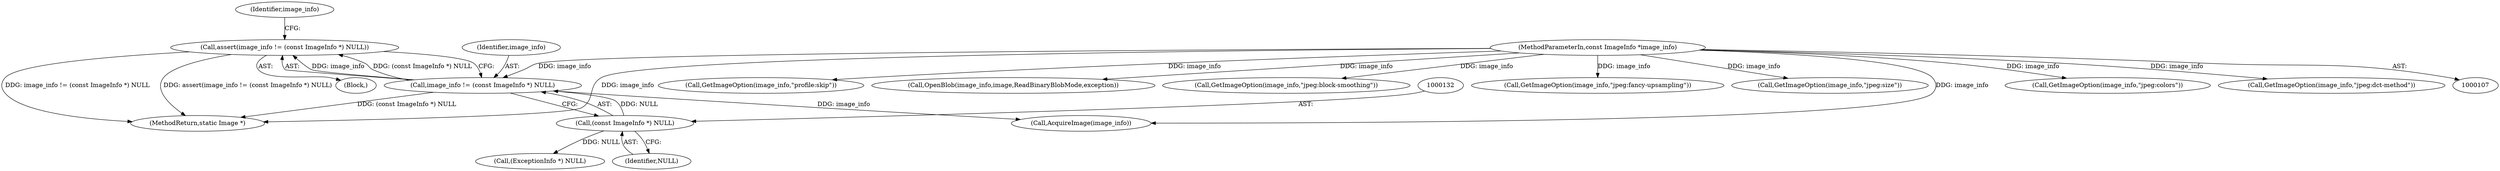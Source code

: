 digraph "0_ImageMagick_f6e9d0d9955e85bdd7540b251cd50d598dacc5e6_29@API" {
"1000128" [label="(Call,assert(image_info != (const ImageInfo *) NULL))"];
"1000129" [label="(Call,image_info != (const ImageInfo *) NULL)"];
"1000108" [label="(MethodParameterIn,const ImageInfo *image_info)"];
"1000131" [label="(Call,(const ImageInfo *) NULL)"];
"1000128" [label="(Call,assert(image_info != (const ImageInfo *) NULL))"];
"1000320" [label="(Call,GetImageOption(image_info,\"profile:skip\"))"];
"1000179" [label="(Call,OpenBlob(image_info,image,ReadBinaryBlobMode,exception))"];
"1001807" [label="(MethodReturn,static Image *)"];
"1000697" [label="(Call,GetImageOption(image_info,\"jpeg:block-smoothing\"))"];
"1000806" [label="(Call,GetImageOption(image_info,\"jpeg:fancy-upsampling\"))"];
"1000131" [label="(Call,(const ImageInfo *) NULL)"];
"1000158" [label="(Call,(ExceptionInfo *) NULL)"];
"1000133" [label="(Identifier,NULL)"];
"1000108" [label="(MethodParameterIn,const ImageInfo *image_info)"];
"1000130" [label="(Identifier,image_info)"];
"1000490" [label="(Call,GetImageOption(image_info,\"jpeg:size\"))"];
"1000129" [label="(Call,image_info != (const ImageInfo *) NULL)"];
"1000137" [label="(Identifier,image_info)"];
"1000110" [label="(Block,)"];
"1000175" [label="(Call,AcquireImage(image_info))"];
"1000672" [label="(Call,GetImageOption(image_info,\"jpeg:colors\"))"];
"1000724" [label="(Call,GetImageOption(image_info,\"jpeg:dct-method\"))"];
"1000128" -> "1000110"  [label="AST: "];
"1000128" -> "1000129"  [label="CFG: "];
"1000129" -> "1000128"  [label="AST: "];
"1000137" -> "1000128"  [label="CFG: "];
"1000128" -> "1001807"  [label="DDG: image_info != (const ImageInfo *) NULL"];
"1000128" -> "1001807"  [label="DDG: assert(image_info != (const ImageInfo *) NULL)"];
"1000129" -> "1000128"  [label="DDG: image_info"];
"1000129" -> "1000128"  [label="DDG: (const ImageInfo *) NULL"];
"1000129" -> "1000131"  [label="CFG: "];
"1000130" -> "1000129"  [label="AST: "];
"1000131" -> "1000129"  [label="AST: "];
"1000129" -> "1001807"  [label="DDG: (const ImageInfo *) NULL"];
"1000108" -> "1000129"  [label="DDG: image_info"];
"1000131" -> "1000129"  [label="DDG: NULL"];
"1000129" -> "1000175"  [label="DDG: image_info"];
"1000108" -> "1000107"  [label="AST: "];
"1000108" -> "1001807"  [label="DDG: image_info"];
"1000108" -> "1000175"  [label="DDG: image_info"];
"1000108" -> "1000179"  [label="DDG: image_info"];
"1000108" -> "1000320"  [label="DDG: image_info"];
"1000108" -> "1000490"  [label="DDG: image_info"];
"1000108" -> "1000672"  [label="DDG: image_info"];
"1000108" -> "1000697"  [label="DDG: image_info"];
"1000108" -> "1000724"  [label="DDG: image_info"];
"1000108" -> "1000806"  [label="DDG: image_info"];
"1000131" -> "1000133"  [label="CFG: "];
"1000132" -> "1000131"  [label="AST: "];
"1000133" -> "1000131"  [label="AST: "];
"1000131" -> "1000158"  [label="DDG: NULL"];
}
